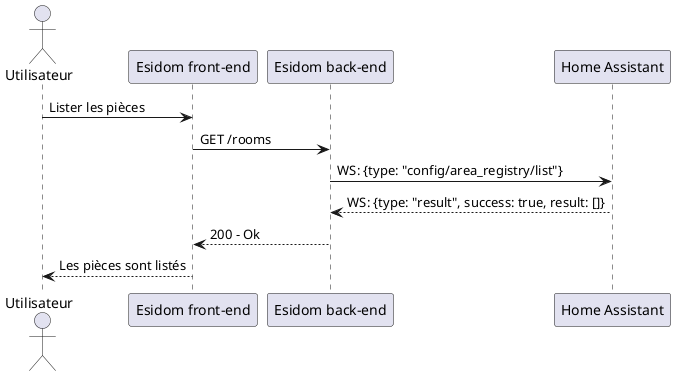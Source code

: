 @startuml lister pièces

actor "Utilisateur" as u
participant "Esidom front-end" as fe
participant "Esidom back-end" as m
participant "Home Assistant" as ha

u -> fe: Lister les pièces
fe -> m: GET /rooms
m -> ha: WS: {type: "config/area_registry/list"}
ha --> m: WS: {type: "result", success: true, result: []}
m --> fe: 200 - Ok
fe --> u: Les pièces sont listés

@enduml